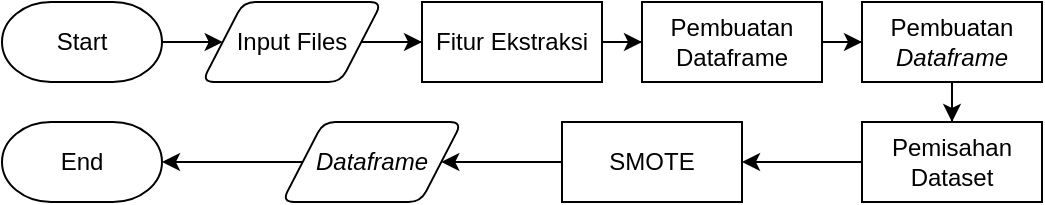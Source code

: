 <mxfile version="24.8.6">
  <diagram name="Page-1" id="QDY2JU02lNwK23vkRCUS">
    <mxGraphModel dx="882" dy="496" grid="0" gridSize="10" guides="1" tooltips="1" connect="1" arrows="1" fold="1" page="1" pageScale="1" pageWidth="850" pageHeight="1100" math="0" shadow="0">
      <root>
        <mxCell id="0" />
        <mxCell id="1" parent="0" />
        <mxCell id="gheUimRSWbBMyhANNGM8-3" value="" style="edgeStyle=orthogonalEdgeStyle;rounded=0;orthogonalLoop=1;jettySize=auto;html=1;" edge="1" parent="1" source="gheUimRSWbBMyhANNGM8-1" target="gheUimRSWbBMyhANNGM8-2">
          <mxGeometry relative="1" as="geometry" />
        </mxCell>
        <mxCell id="gheUimRSWbBMyhANNGM8-1" value="Start" style="strokeWidth=1;html=1;shape=mxgraph.flowchart.terminator;whiteSpace=wrap;" vertex="1" parent="1">
          <mxGeometry x="165" y="110" width="80" height="40" as="geometry" />
        </mxCell>
        <mxCell id="gheUimRSWbBMyhANNGM8-5" value="" style="edgeStyle=orthogonalEdgeStyle;rounded=0;orthogonalLoop=1;jettySize=auto;html=1;" edge="1" parent="1" source="gheUimRSWbBMyhANNGM8-2" target="gheUimRSWbBMyhANNGM8-4">
          <mxGeometry relative="1" as="geometry" />
        </mxCell>
        <mxCell id="gheUimRSWbBMyhANNGM8-2" value="Input Files" style="shape=parallelogram;html=1;strokeWidth=1;perimeter=parallelogramPerimeter;whiteSpace=wrap;rounded=1;arcSize=12;size=0.23;" vertex="1" parent="1">
          <mxGeometry x="265" y="110" width="90" height="40" as="geometry" />
        </mxCell>
        <mxCell id="gheUimRSWbBMyhANNGM8-7" value="" style="edgeStyle=orthogonalEdgeStyle;rounded=0;orthogonalLoop=1;jettySize=auto;html=1;" edge="1" parent="1" source="gheUimRSWbBMyhANNGM8-4" target="gheUimRSWbBMyhANNGM8-6">
          <mxGeometry relative="1" as="geometry" />
        </mxCell>
        <mxCell id="gheUimRSWbBMyhANNGM8-4" value="Fitur Ekstraksi" style="rounded=0;whiteSpace=wrap;html=1;" vertex="1" parent="1">
          <mxGeometry x="375" y="110" width="90" height="40" as="geometry" />
        </mxCell>
        <mxCell id="gheUimRSWbBMyhANNGM8-15" value="" style="edgeStyle=orthogonalEdgeStyle;rounded=0;orthogonalLoop=1;jettySize=auto;html=1;" edge="1" parent="1" source="gheUimRSWbBMyhANNGM8-6" target="gheUimRSWbBMyhANNGM8-8">
          <mxGeometry relative="1" as="geometry" />
        </mxCell>
        <mxCell id="gheUimRSWbBMyhANNGM8-6" value="Pembuatan Dataframe" style="rounded=0;whiteSpace=wrap;html=1;" vertex="1" parent="1">
          <mxGeometry x="485" y="110" width="90" height="40" as="geometry" />
        </mxCell>
        <mxCell id="gheUimRSWbBMyhANNGM8-16" value="" style="edgeStyle=orthogonalEdgeStyle;rounded=0;orthogonalLoop=1;jettySize=auto;html=1;" edge="1" parent="1" source="gheUimRSWbBMyhANNGM8-8" target="gheUimRSWbBMyhANNGM8-10">
          <mxGeometry relative="1" as="geometry" />
        </mxCell>
        <mxCell id="gheUimRSWbBMyhANNGM8-8" value="Pembuatan &lt;i&gt;Dataframe&lt;/i&gt;" style="rounded=0;whiteSpace=wrap;html=1;" vertex="1" parent="1">
          <mxGeometry x="595" y="110" width="90" height="40" as="geometry" />
        </mxCell>
        <mxCell id="gheUimRSWbBMyhANNGM8-13" value="" style="edgeStyle=orthogonalEdgeStyle;rounded=0;orthogonalLoop=1;jettySize=auto;html=1;" edge="1" parent="1" source="gheUimRSWbBMyhANNGM8-10" target="gheUimRSWbBMyhANNGM8-12">
          <mxGeometry relative="1" as="geometry" />
        </mxCell>
        <mxCell id="gheUimRSWbBMyhANNGM8-10" value="Pemisahan Dataset" style="rounded=0;whiteSpace=wrap;html=1;" vertex="1" parent="1">
          <mxGeometry x="595" y="170" width="90" height="40" as="geometry" />
        </mxCell>
        <mxCell id="gheUimRSWbBMyhANNGM8-18" value="" style="edgeStyle=orthogonalEdgeStyle;rounded=0;orthogonalLoop=1;jettySize=auto;html=1;" edge="1" parent="1" source="gheUimRSWbBMyhANNGM8-12" target="gheUimRSWbBMyhANNGM8-17">
          <mxGeometry relative="1" as="geometry" />
        </mxCell>
        <mxCell id="gheUimRSWbBMyhANNGM8-12" value="SMOTE" style="rounded=0;whiteSpace=wrap;html=1;" vertex="1" parent="1">
          <mxGeometry x="445" y="170" width="90" height="40" as="geometry" />
        </mxCell>
        <mxCell id="gheUimRSWbBMyhANNGM8-17" value="&lt;i&gt;Dataframe&lt;/i&gt;" style="shape=parallelogram;html=1;strokeWidth=1;perimeter=parallelogramPerimeter;whiteSpace=wrap;rounded=1;arcSize=12;size=0.23;" vertex="1" parent="1">
          <mxGeometry x="305" y="170" width="90" height="40" as="geometry" />
        </mxCell>
        <mxCell id="gheUimRSWbBMyhANNGM8-19" value="End" style="strokeWidth=1;html=1;shape=mxgraph.flowchart.terminator;whiteSpace=wrap;" vertex="1" parent="1">
          <mxGeometry x="165" y="170" width="80" height="40" as="geometry" />
        </mxCell>
        <mxCell id="gheUimRSWbBMyhANNGM8-21" style="edgeStyle=orthogonalEdgeStyle;rounded=0;orthogonalLoop=1;jettySize=auto;html=1;entryX=1;entryY=0.5;entryDx=0;entryDy=0;entryPerimeter=0;" edge="1" parent="1" source="gheUimRSWbBMyhANNGM8-17" target="gheUimRSWbBMyhANNGM8-19">
          <mxGeometry relative="1" as="geometry" />
        </mxCell>
      </root>
    </mxGraphModel>
  </diagram>
</mxfile>
